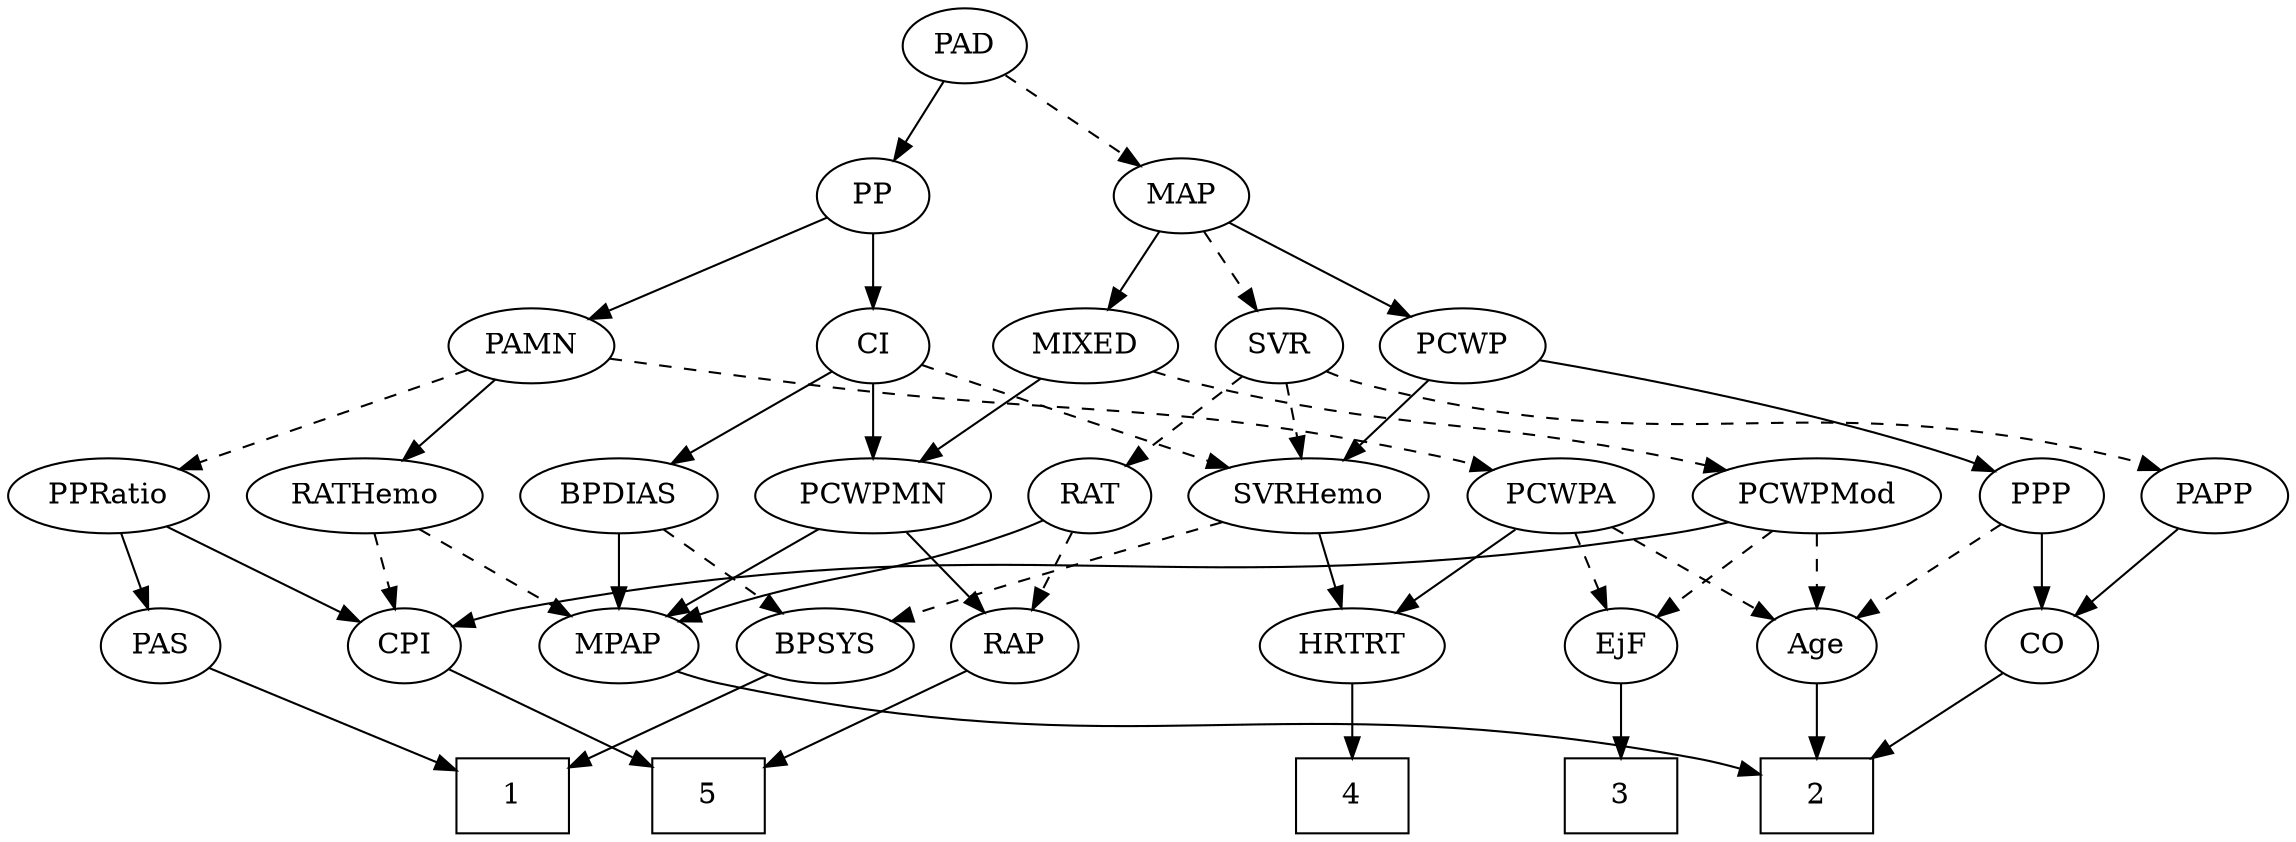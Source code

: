 strict digraph {
	graph [bb="0,0,984.49,396"];
	node [label="\N"];
	1	[height=0.5,
		pos="218.65,18",
		shape=box,
		width=0.75];
	2	[height=0.5,
		pos="670.65,18",
		shape=box,
		width=0.75];
	3	[height=0.5,
		pos="578.65,18",
		shape=box,
		width=0.75];
	4	[height=0.5,
		pos="768.65,18",
		shape=box,
		width=0.75];
	5	[height=0.5,
		pos="290.65,18",
		shape=box,
		width=0.75];
	Age	[height=0.5,
		pos="670.65,90",
		width=0.75];
	Age -> 2	[pos="e,670.65,36.104 670.65,71.697 670.65,63.983 670.65,54.712 670.65,46.112",
		style=solid];
	EjF	[height=0.5,
		pos="578.65,90",
		width=0.75];
	EjF -> 3	[pos="e,578.65,36.104 578.65,71.697 578.65,63.983 578.65,54.712 578.65,46.112",
		style=solid];
	RAP	[height=0.5,
		pos="431.65,90",
		width=0.77632];
	RAP -> 5	[pos="e,317.83,32.496 410.23,78.369 388.21,67.434 353.49,50.2 327.13,37.111",
		style=solid];
	MIXED	[height=0.5,
		pos="558.65,234",
		width=1.1193];
	PCWPMod	[height=0.5,
		pos="558.65,162",
		width=1.4443];
	MIXED -> PCWPMod	[pos="e,558.65,180.1 558.65,215.7 558.65,207.98 558.65,198.71 558.65,190.11",
		style=dashed];
	PCWPMN	[height=0.5,
		pos="366.65,162",
		width=1.3902];
	MIXED -> PCWPMN	[pos="e,400.48,175.34 528.22,221.91 496.42,210.31 446.24,192.02 410.23,178.89",
		style=solid];
	MPAP	[height=0.5,
		pos="256.65,90",
		width=0.97491];
	MPAP -> 2	[pos="e,643.56,28.301 282.82,77.637 288.6,75.481 294.76,73.449 300.65,72 437.04,38.416 477.1,64.518 614.65,36 620.91,34.7 627.49,33.011 \
633.84,31.202",
		style=solid];
	BPSYS	[height=0.5,
		pos="347.65,90",
		width=1.0471];
	BPSYS -> 1	[pos="e,246.06,33.874 323.68,75.998 304.43,65.55 277.07,50.704 255.1,38.783",
		style=solid];
	PAD	[height=0.5,
		pos="462.65,378",
		width=0.79437];
	MAP	[height=0.5,
		pos="615.65,306",
		width=0.84854];
	PAD -> MAP	[pos="e,592.22,317.72 485.22,366.67 510.99,354.88 553.36,335.5 582.78,322.04",
		style=dashed];
	PP	[height=0.5,
		pos="366.65,306",
		width=0.75];
	PAD -> PP	[pos="e,384.3,319.87 444.59,363.83 429.88,353.11 408.93,337.83 392.45,325.82",
		style=solid];
	CO	[height=0.5,
		pos="875.65,90",
		width=0.75];
	CO -> 2	[pos="e,697.78,28.264 852.13,80.97 816.69,68.868 749.28,45.852 707.34,31.53",
		style=solid];
	PAS	[height=0.5,
		pos="57.646,90",
		width=0.75];
	PAS -> 1	[pos="e,191.5,30.805 79.695,79.414 106.08,67.944 150.62,48.575 182.16,34.863",
		style=solid];
	PAMN	[height=0.5,
		pos="216.65,234",
		width=1.011];
	RATHemo	[height=0.5,
		pos="146.65,162",
		width=1.3721];
	PAMN -> RATHemo	[pos="e,163.11,179.47 201.11,217.46 192.04,208.39 180.4,196.75 170.22,186.57",
		style=solid];
	PCWPA	[height=0.5,
		pos="670.65,162",
		width=1.1555];
	PAMN -> PCWPA	[pos="e,639.91,174.33 250.79,227.69 273.42,224.22 303.78,219.68 330.65,216 458.89,198.45 493.41,208.61 619.65,180 623.07,179.22 626.59,\
178.31 630.11,177.31",
		style=dashed];
	PPRatio	[height=0.5,
		pos="39.646,162",
		width=1.1013];
	PAMN -> PPRatio	[pos="e,68.577,174.44 188.99,222.06 159.17,210.27 111.48,191.41 78.035,178.18",
		style=dashed];
	RATHemo -> MPAP	[pos="e,235.32,104.57 170.24,145.98 186.69,135.52 208.78,121.46 226.5,110.18",
		style=dashed];
	CPI	[height=0.5,
		pos="161.65,90",
		width=0.75];
	RATHemo -> CPI	[pos="e,157.98,108.1 150.35,143.7 152.01,135.98 153.99,126.71 155.84,118.11",
		style=dashed];
	CPI -> 5	[pos="e,263.57,33.692 182.09,77.908 201.53,67.358 231.2,51.256 254.62,38.551",
		style=solid];
	RAT	[height=0.5,
		pos="461.65,162",
		width=0.75827];
	RAT -> RAP	[pos="e,438.71,107.47 454.54,144.41 450.99,136.13 446.61,125.92 442.64,116.66",
		style=dashed];
	RAT -> MPAP	[pos="e,283.5,101.81 440.57,150.36 435.73,148.11 430.56,145.85 425.65,144 371.56,123.59 355.44,126.44 300.65,108 298.11,107.15 295.51,\
106.24 292.9,105.3",
		style=solid];
	SVR	[height=0.5,
		pos="672.65,234",
		width=0.77632];
	SVR -> RAT	[pos="e,482.74,173.59 647.04,226.51 612.59,217.5 549.64,200.02 497.65,180 495.81,179.29 493.93,178.53 492.05,177.74",
		style=dashed];
	SVRHemo	[height=0.5,
		pos="780.65,162",
		width=1.3902];
	SVR -> SVRHemo	[pos="e,757.26,178.16 691.71,220.65 707.49,210.41 730.26,195.66 748.81,183.63",
		style=dashed];
	PAPP	[height=0.5,
		pos="952.65,162",
		width=0.88464];
	SVR -> PAPP	[pos="e,928.64,173.84 697.79,225.97 709.56,222.77 723.78,219.03 736.65,216 813.94,197.8 835.74,203.31 911.65,180 914.1,179.25 916.6,178.4 \
919.1,177.51",
		style=dashed];
	PCWPMod -> Age	[pos="e,651.49,102.97 582.67,145.98 600.35,134.94 624.42,119.89 642.91,108.34",
		style=dashed];
	PCWPMod -> EjF	[pos="e,573.85,107.79 563.49,144.05 565.75,136.14 568.49,126.54 571.02,117.69",
		style=dashed];
	PCWPMod -> CPI	[pos="e,184.48,99.673 520.78,149.52 513.17,147.48 505.19,145.52 497.65,144 372.49,118.8 337.14,136.32 212.65,108 206.64,106.63 200.34,\
104.84 194.3,102.94",
		style=solid];
	PCWPA -> Age	[pos="e,670.65,108.1 670.65,143.7 670.65,135.98 670.65,126.71 670.65,118.11",
		style=dashed];
	PCWPA -> EjF	[pos="e,595.79,104.04 650.68,145.81 636.99,135.39 618.7,121.48 603.98,110.28",
		style=dashed];
	HRTRT	[height=0.5,
		pos="768.65,90",
		width=1.1013];
	PCWPA -> HRTRT	[pos="e,748.23,105.58 691.43,146.15 705.56,136.06 724.43,122.58 739.98,111.47",
		style=solid];
	PCWPMN -> RAP	[pos="e,417.98,105.72 381.72,144.76 390.45,135.37 401.55,123.41 411.08,113.15",
		style=solid];
	PCWPMN -> MPAP	[pos="e,277.97,104.57 343.05,145.98 326.6,135.52 304.51,121.46 286.79,110.18",
		style=solid];
	SVRHemo -> BPSYS	[pos="e,375.65,102.36 744.38,149.5 736.92,147.43 729.07,145.47 721.65,144 578.21,115.66 537.06,141.1 394.65,108 391.62,107.3 388.51,106.46 \
385.42,105.53",
		style=dashed];
	SVRHemo -> HRTRT	[pos="e,771.58,108.1 777.68,143.7 776.36,135.98 774.77,126.71 773.29,118.11",
		style=solid];
	BPDIAS	[height=0.5,
		pos="256.65,162",
		width=1.1735];
	BPDIAS -> MPAP	[pos="e,256.65,108.1 256.65,143.7 256.65,135.98 256.65,126.71 256.65,118.11",
		style=solid];
	BPDIAS -> BPSYS	[pos="e,328.56,105.68 276.39,145.81 289.33,135.86 306.4,122.73 320.59,111.81",
		style=dashed];
	MAP -> MIXED	[pos="e,572.06,251.47 603,289.46 595.82,280.65 586.68,269.43 578.57,259.46",
		style=solid];
	MAP -> SVR	[pos="e,660.03,250.49 628.3,289.46 635.75,280.31 645.32,268.55 653.67,258.31",
		style=dashed];
	PCWP	[height=0.5,
		pos="780.65,234",
		width=0.97491];
	MAP -> PCWP	[pos="e,754.44,246.12 639.64,294.82 667.34,283.07 713.18,263.62 745.04,250.11",
		style=solid];
	PP -> PAMN	[pos="e,242.11,246.88 345.16,294.97 320.7,283.56 280.41,264.76 251.46,251.25",
		style=solid];
	CI	[height=0.5,
		pos="366.65,234",
		width=0.75];
	PP -> CI	[pos="e,366.65,252.1 366.65,287.7 366.65,279.98 366.65,270.71 366.65,262.11",
		style=solid];
	PPP	[height=0.5,
		pos="875.65,162",
		width=0.75];
	PPP -> Age	[pos="e,694.01,99.331 854.56,150.4 849.72,148.14 844.55,145.88 839.65,144 787.66,124.06 772.63,125.13 719.65,108 714.4,106.3 708.86,104.45 \
703.46,102.6",
		style=dashed];
	PPP -> CO	[pos="e,875.65,108.1 875.65,143.7 875.65,135.98 875.65,126.71 875.65,118.11",
		style=solid];
	PPRatio -> PAS	[pos="e,53.329,107.79 44.004,144.05 46.038,136.14 48.508,126.54 50.784,117.69",
		style=solid];
	PPRatio -> CPI	[pos="e,141.82,102.37 63.169,147.5 83.074,136.08 111.67,119.68 132.92,107.48",
		style=solid];
	PCWP -> SVRHemo	[pos="e,780.65,180.1 780.65,215.7 780.65,207.98 780.65,198.71 780.65,190.11",
		style=solid];
	PCWP -> PPP	[pos="e,858.05,175.96 799.87,218.83 814.24,208.25 834.02,193.67 849.78,182.06",
		style=solid];
	CI -> PCWPMN	[pos="e,366.65,180.1 366.65,215.7 366.65,207.98 366.65,198.71 366.65,190.11",
		style=solid];
	CI -> SVRHemo	[pos="e,744.01,174.37 392.98,229.53 464.01,220.09 658.4,193.77 721.65,180 725.75,179.11 729.98,178.09 734.21,177",
		style=dashed];
	CI -> BPDIAS	[pos="e,279.39,177.47 347.49,220.81 331.05,210.34 307.04,195.07 287.83,182.84",
		style=solid];
	PAPP -> CO	[pos="e,890.91,104.87 936.32,146.15 925.31,136.15 910.63,122.8 898.47,111.75",
		style=solid];
	HRTRT -> 4	[pos="e,768.65,36.104 768.65,71.697 768.65,63.983 768.65,54.712 768.65,46.112",
		style=solid];
}
